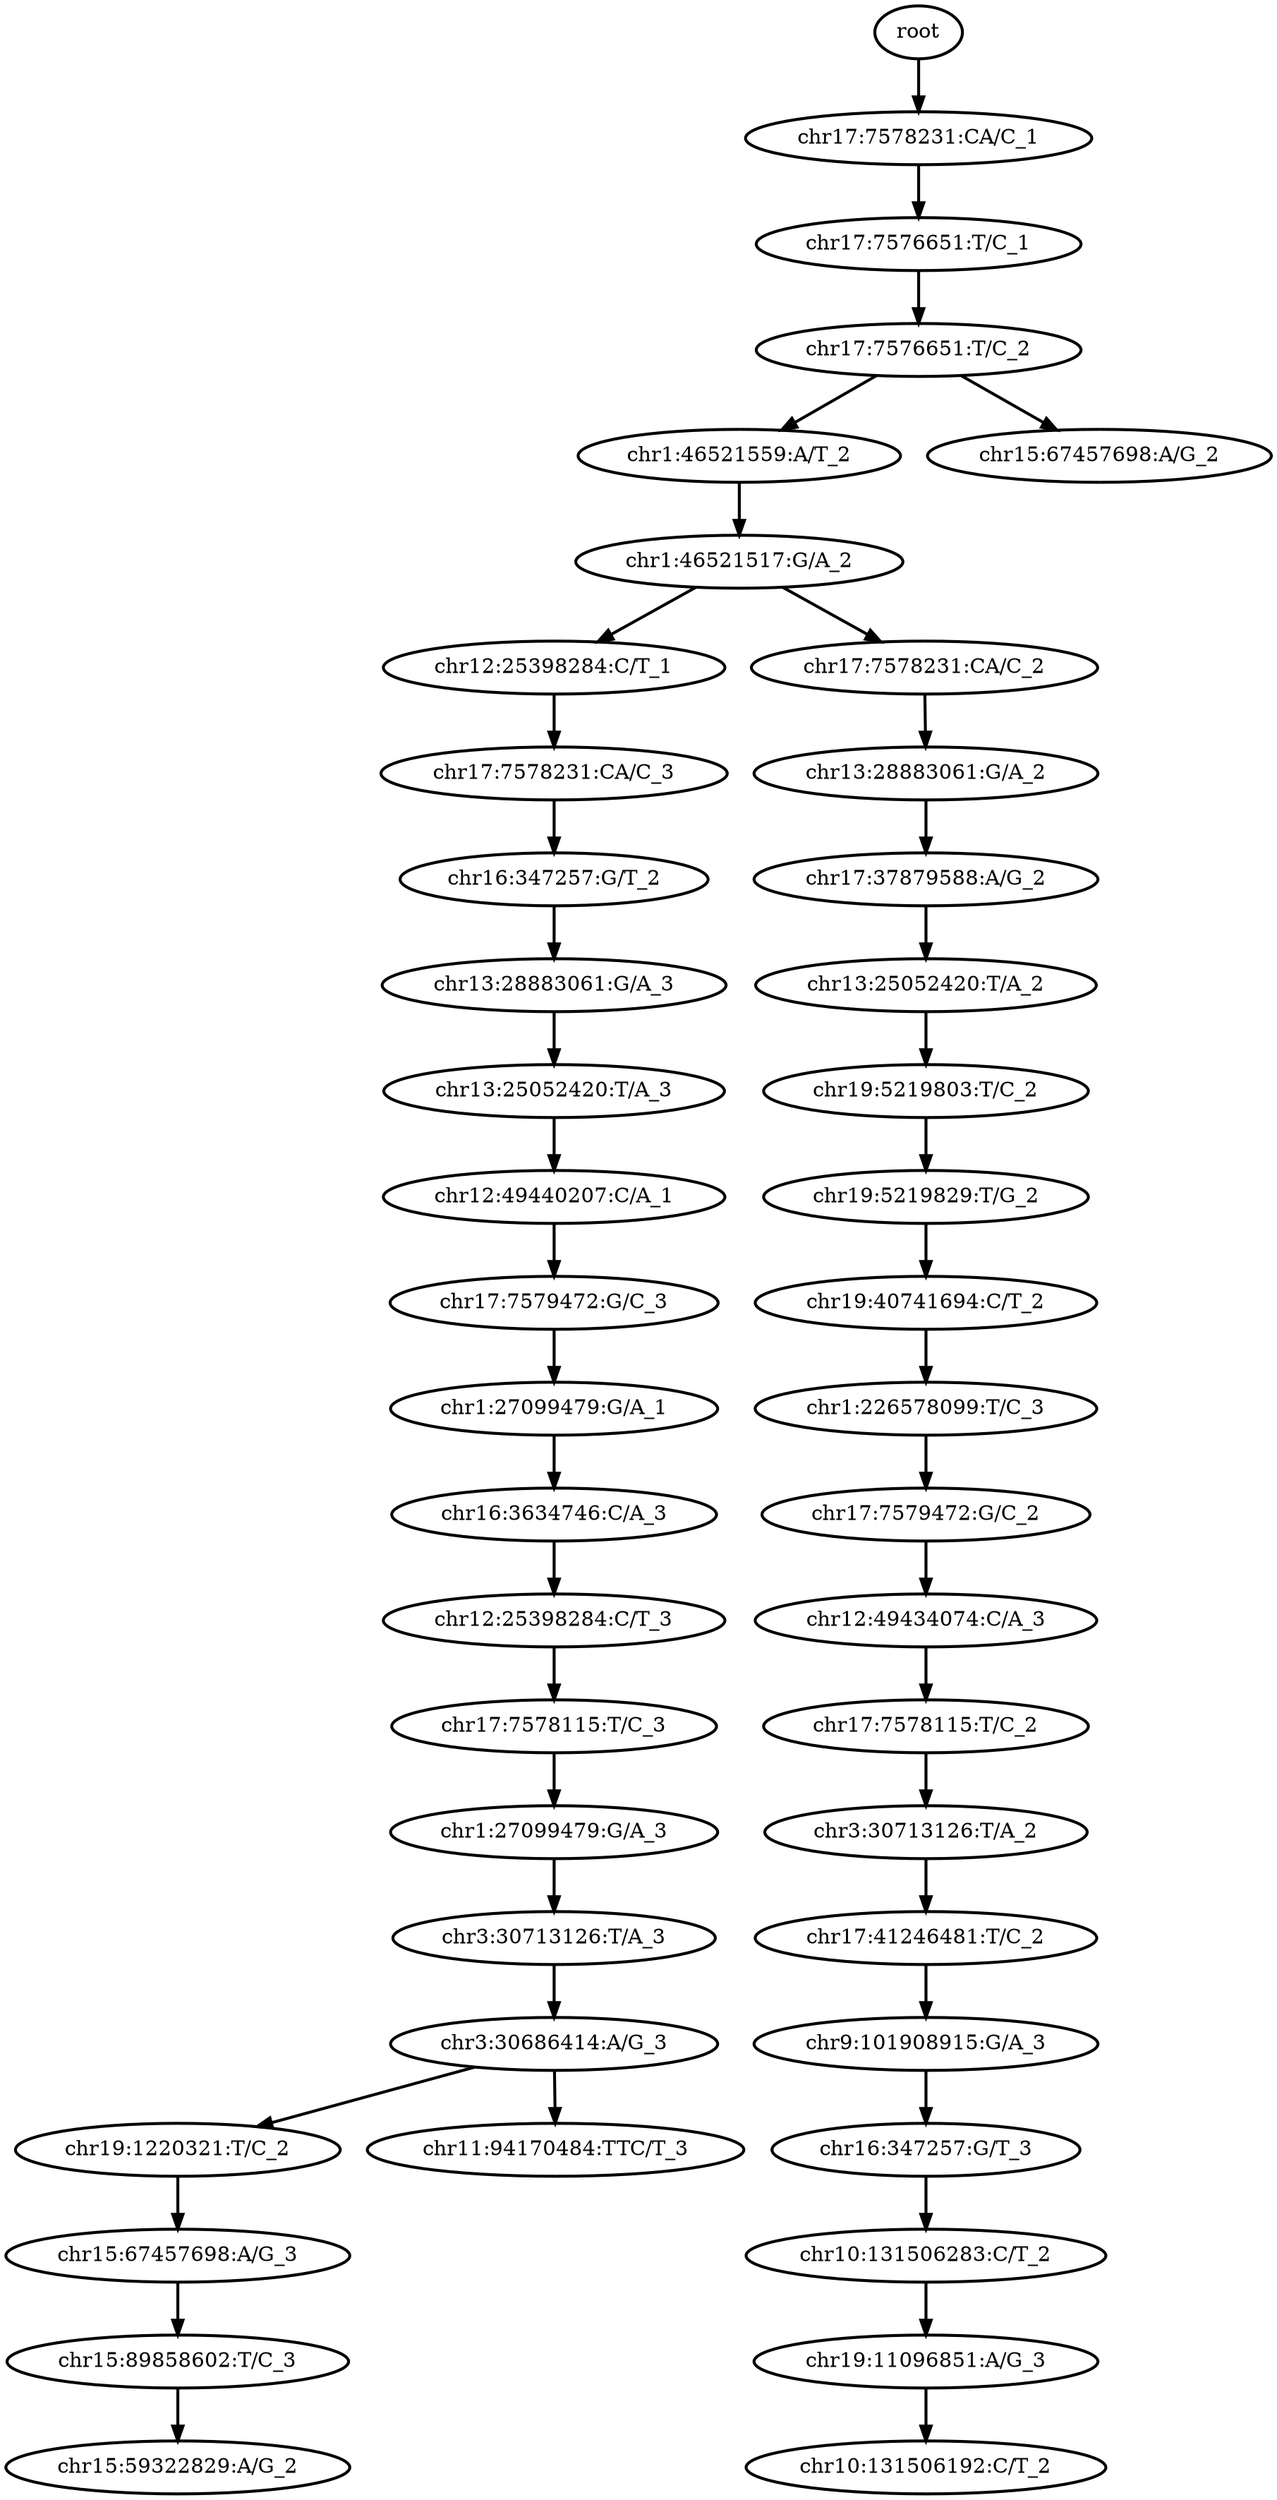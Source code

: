 digraph N {
	overlap="false"
	rankdir="TB"
	0 [label="root", style="bold"];
	1 [label="chr17:7578231:CA/C_1", style="bold"];
	2 [label="chr17:7576651:T/C_1", style="bold"];
	3 [label="chr17:7576651:T/C_2", style="bold"];
	4 [label="chr1:46521559:A/T_2", style="bold"];
	5 [label="chr1:46521517:G/A_2", style="bold"];
	6 [label="chr12:25398284:C/T_1", style="bold"];
	7 [label="chr17:7578231:CA/C_3", style="bold"];
	8 [label="chr16:347257:G/T_2", style="bold"];
	9 [label="chr13:28883061:G/A_3", style="bold"];
	10 [label="chr13:25052420:T/A_3", style="bold"];
	11 [label="chr12:49440207:C/A_1", style="bold"];
	12 [label="chr17:7579472:G/C_3", style="bold"];
	13 [label="chr1:27099479:G/A_1", style="bold"];
	14 [label="chr16:3634746:C/A_3", style="bold"];
	15 [label="chr12:25398284:C/T_3", style="bold"];
	16 [label="chr17:7578115:T/C_3", style="bold"];
	17 [label="chr1:27099479:G/A_3", style="bold"];
	18 [label="chr3:30713126:T/A_3", style="bold"];
	19 [label="chr3:30686414:A/G_3", style="bold"];
	20 [label="chr19:1220321:T/C_2", style="bold"];
	21 [label="chr15:67457698:A/G_3", style="bold"];
	22 [label="chr15:89858602:T/C_3", style="bold"];
	23 [label="chr15:59322829:A/G_2", style="bold"];
	24 [label="chr11:94170484:TTC/T_3", style="bold"];
	25 [label="chr17:7578231:CA/C_2", style="bold"];
	26 [label="chr13:28883061:G/A_2", style="bold"];
	27 [label="chr17:37879588:A/G_2", style="bold"];
	28 [label="chr13:25052420:T/A_2", style="bold"];
	29 [label="chr19:5219803:T/C_2", style="bold"];
	30 [label="chr19:5219829:T/G_2", style="bold"];
	31 [label="chr19:40741694:C/T_2", style="bold"];
	32 [label="chr1:226578099:T/C_3", style="bold"];
	33 [label="chr17:7579472:G/C_2", style="bold"];
	34 [label="chr12:49434074:C/A_3", style="bold"];
	35 [label="chr17:7578115:T/C_2", style="bold"];
	36 [label="chr3:30713126:T/A_2", style="bold"];
	37 [label="chr17:41246481:T/C_2", style="bold"];
	38 [label="chr9:101908915:G/A_3", style="bold"];
	39 [label="chr16:347257:G/T_3", style="bold"];
	40 [label="chr10:131506283:C/T_2", style="bold"];
	41 [label="chr19:11096851:A/G_3", style="bold"];
	42 [label="chr10:131506192:C/T_2", style="bold"];
	43 [label="chr15:67457698:A/G_2", style="bold"];
	0 -> 1 [style="bold"];
	1 -> 2 [style="bold"];
	2 -> 3 [style="bold"];
	3 -> 4 [style="bold"];
	3 -> 43 [style="bold"];
	4 -> 5 [style="bold"];
	5 -> 6 [style="bold"];
	5 -> 25 [style="bold"];
	6 -> 7 [style="bold"];
	7 -> 8 [style="bold"];
	8 -> 9 [style="bold"];
	9 -> 10 [style="bold"];
	10 -> 11 [style="bold"];
	11 -> 12 [style="bold"];
	12 -> 13 [style="bold"];
	13 -> 14 [style="bold"];
	14 -> 15 [style="bold"];
	15 -> 16 [style="bold"];
	16 -> 17 [style="bold"];
	17 -> 18 [style="bold"];
	18 -> 19 [style="bold"];
	19 -> 20 [style="bold"];
	19 -> 24 [style="bold"];
	20 -> 21 [style="bold"];
	21 -> 22 [style="bold"];
	22 -> 23 [style="bold"];
	25 -> 26 [style="bold"];
	26 -> 27 [style="bold"];
	27 -> 28 [style="bold"];
	28 -> 29 [style="bold"];
	29 -> 30 [style="bold"];
	30 -> 31 [style="bold"];
	31 -> 32 [style="bold"];
	32 -> 33 [style="bold"];
	33 -> 34 [style="bold"];
	34 -> 35 [style="bold"];
	35 -> 36 [style="bold"];
	36 -> 37 [style="bold"];
	37 -> 38 [style="bold"];
	38 -> 39 [style="bold"];
	39 -> 40 [style="bold"];
	40 -> 41 [style="bold"];
	41 -> 42 [style="bold"];
}